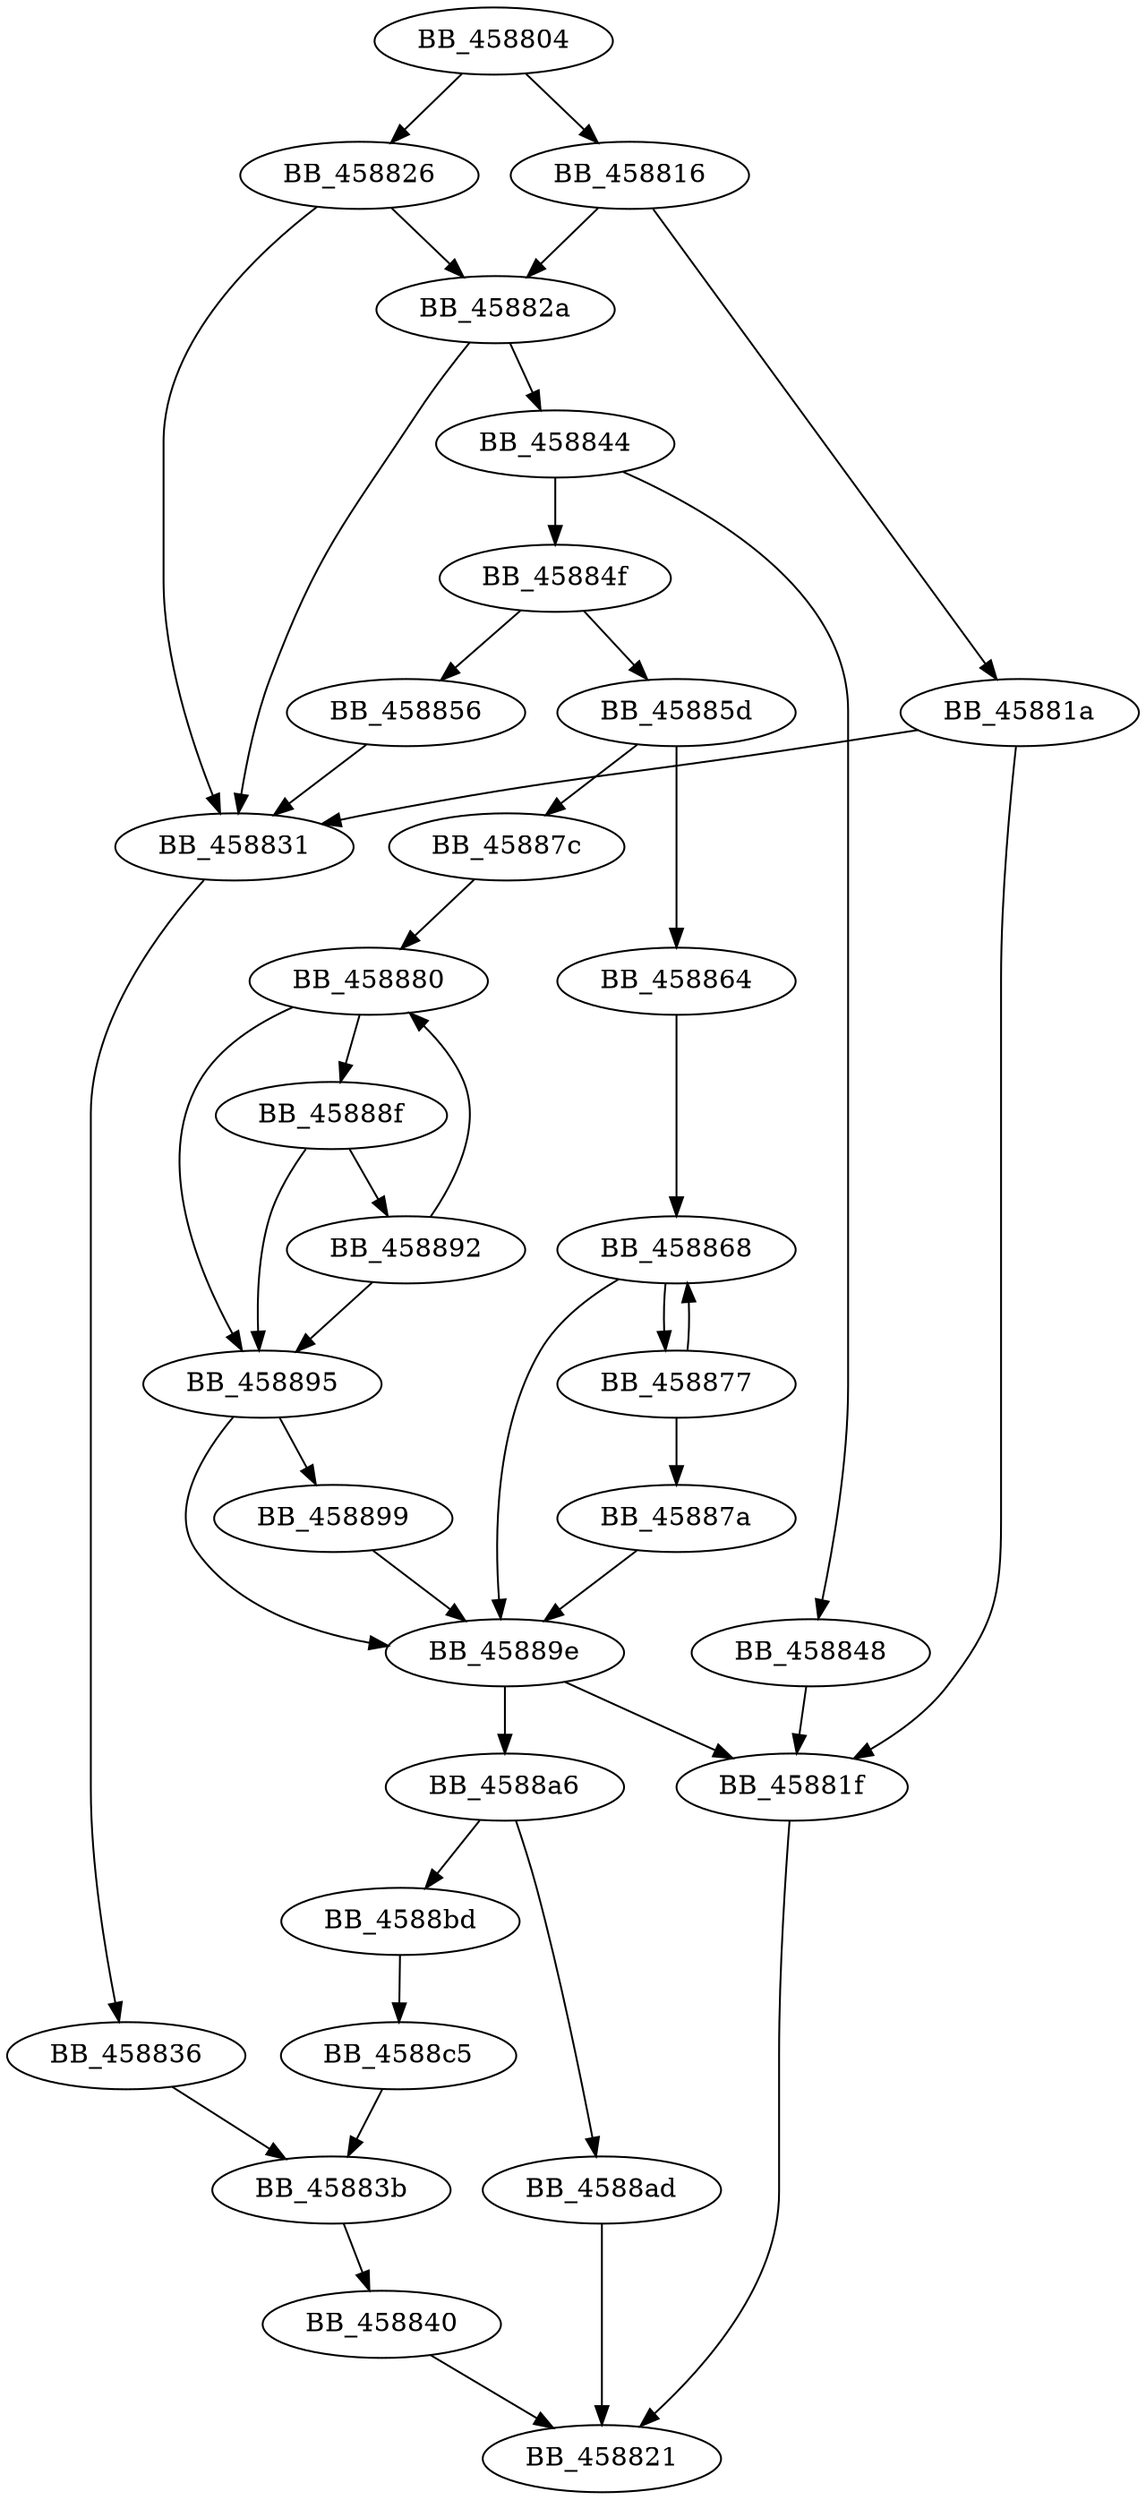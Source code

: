 DiGraph sub_458804{
BB_458804->BB_458816
BB_458804->BB_458826
BB_458816->BB_45881a
BB_458816->BB_45882a
BB_45881a->BB_45881f
BB_45881a->BB_458831
BB_45881f->BB_458821
BB_458826->BB_45882a
BB_458826->BB_458831
BB_45882a->BB_458831
BB_45882a->BB_458844
BB_458831->BB_458836
BB_458836->BB_45883b
BB_45883b->BB_458840
BB_458840->BB_458821
BB_458844->BB_458848
BB_458844->BB_45884f
BB_458848->BB_45881f
BB_45884f->BB_458856
BB_45884f->BB_45885d
BB_458856->BB_458831
BB_45885d->BB_458864
BB_45885d->BB_45887c
BB_458864->BB_458868
BB_458868->BB_458877
BB_458868->BB_45889e
BB_458877->BB_458868
BB_458877->BB_45887a
BB_45887a->BB_45889e
BB_45887c->BB_458880
BB_458880->BB_45888f
BB_458880->BB_458895
BB_45888f->BB_458892
BB_45888f->BB_458895
BB_458892->BB_458880
BB_458892->BB_458895
BB_458895->BB_458899
BB_458895->BB_45889e
BB_458899->BB_45889e
BB_45889e->BB_45881f
BB_45889e->BB_4588a6
BB_4588a6->BB_4588ad
BB_4588a6->BB_4588bd
BB_4588ad->BB_458821
BB_4588bd->BB_4588c5
BB_4588c5->BB_45883b
}

